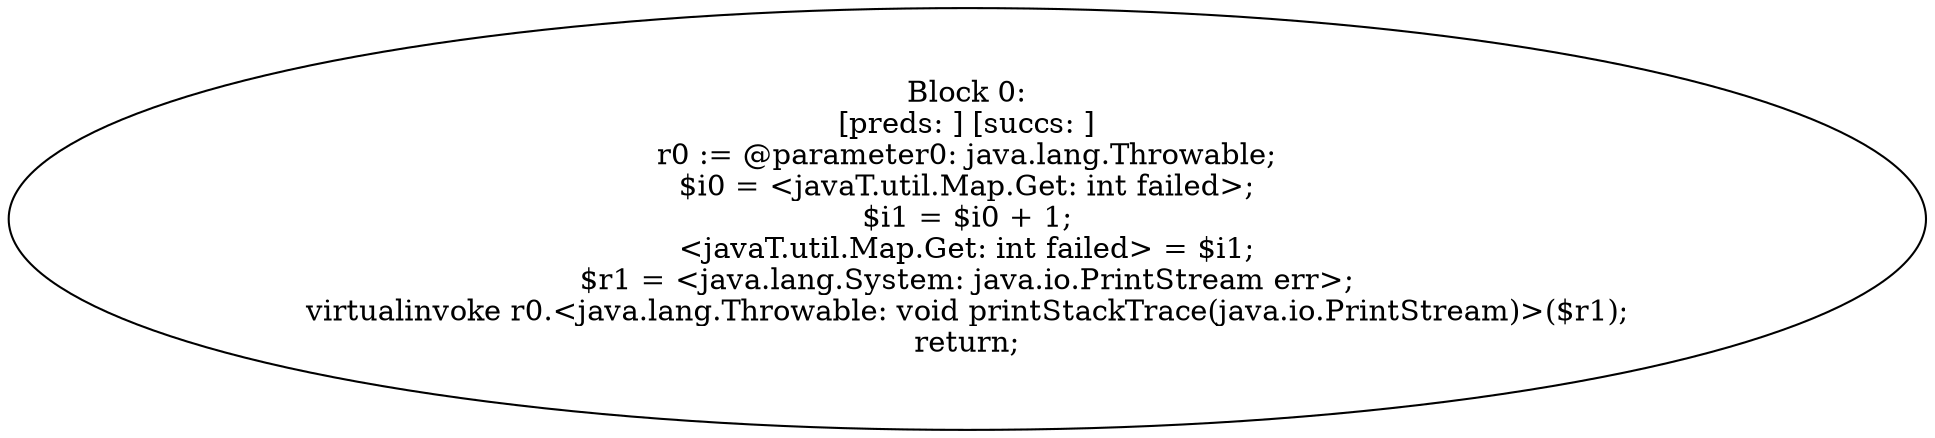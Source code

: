 digraph "unitGraph" {
    "Block 0:
[preds: ] [succs: ]
r0 := @parameter0: java.lang.Throwable;
$i0 = <javaT.util.Map.Get: int failed>;
$i1 = $i0 + 1;
<javaT.util.Map.Get: int failed> = $i1;
$r1 = <java.lang.System: java.io.PrintStream err>;
virtualinvoke r0.<java.lang.Throwable: void printStackTrace(java.io.PrintStream)>($r1);
return;
"
}
